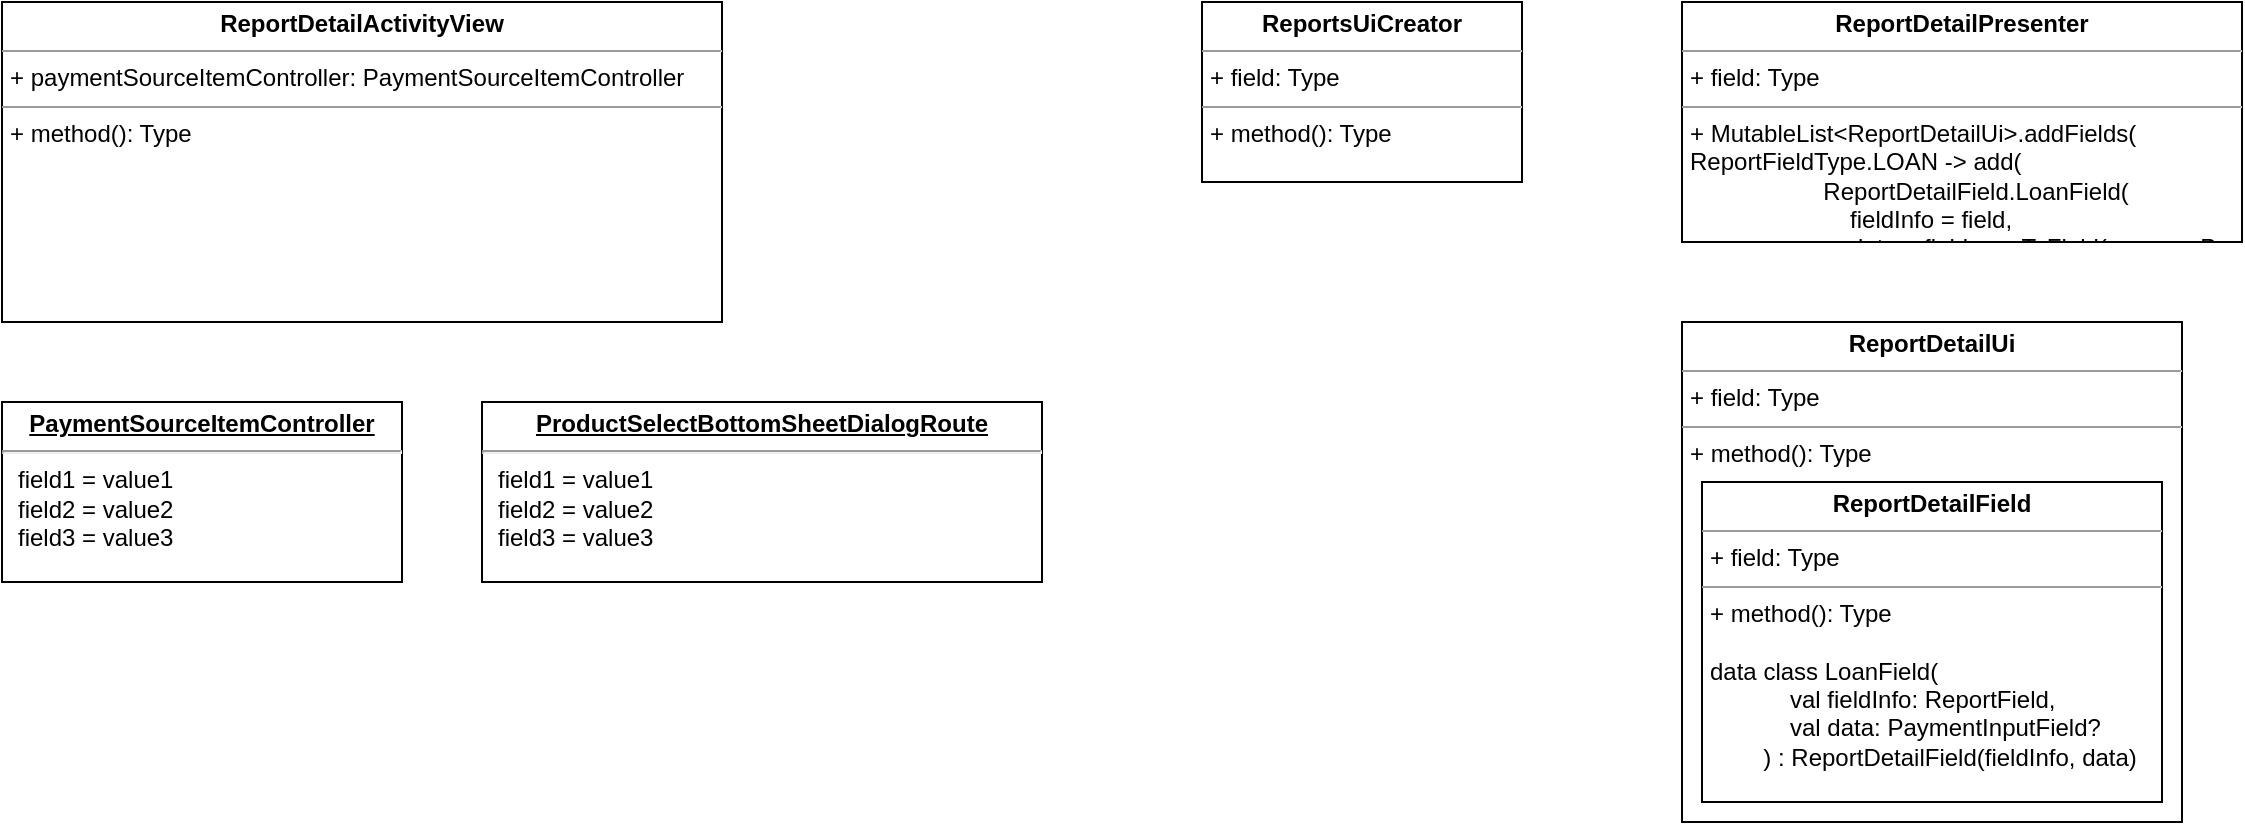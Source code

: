 <mxfile version="15.8.8" type="github">
  <diagram id="9P3tiS8CGJhfXRoLZ4FZ" name="Page-1">
    <mxGraphModel dx="474" dy="243" grid="1" gridSize="10" guides="1" tooltips="1" connect="1" arrows="1" fold="1" page="1" pageScale="1" pageWidth="850" pageHeight="1100" math="0" shadow="0">
      <root>
        <mxCell id="0" />
        <mxCell id="1" parent="0" />
        <mxCell id="xNK8PiP12i2IxN-B9PWT-1" value="&lt;p style=&quot;margin: 0px ; margin-top: 4px ; text-align: center&quot;&gt;&lt;b&gt;ReportDetailActivityView&lt;/b&gt;&lt;/p&gt;&lt;hr size=&quot;1&quot;&gt;&lt;p style=&quot;margin: 0px ; margin-left: 4px&quot;&gt;+ paymentSourceItemController: PaymentSourceItemController&lt;/p&gt;&lt;hr size=&quot;1&quot;&gt;&lt;p style=&quot;margin: 0px ; margin-left: 4px&quot;&gt;+ method(): Type&lt;/p&gt;" style="verticalAlign=top;align=left;overflow=fill;fontSize=12;fontFamily=Helvetica;html=1;" vertex="1" parent="1">
          <mxGeometry x="80" y="40" width="360" height="160" as="geometry" />
        </mxCell>
        <mxCell id="xNK8PiP12i2IxN-B9PWT-2" value="&lt;p style=&quot;margin: 0px ; margin-top: 4px ; text-align: center ; text-decoration: underline&quot;&gt;&lt;b&gt;PaymentSourceItemController&lt;/b&gt;&lt;/p&gt;&lt;hr&gt;&lt;p style=&quot;margin: 0px ; margin-left: 8px&quot;&gt;field1 = value1&lt;br&gt;field2 = value2&lt;br&gt;field3 = value3&lt;/p&gt;" style="verticalAlign=top;align=left;overflow=fill;fontSize=12;fontFamily=Helvetica;html=1;" vertex="1" parent="1">
          <mxGeometry x="80" y="240" width="200" height="90" as="geometry" />
        </mxCell>
        <mxCell id="xNK8PiP12i2IxN-B9PWT-4" value="&lt;p style=&quot;margin: 0px ; margin-top: 4px ; text-align: center ; text-decoration: underline&quot;&gt;&lt;b&gt;ProductSelectBottomSheetDialogRoute&lt;/b&gt;&lt;/p&gt;&lt;hr&gt;&lt;p style=&quot;margin: 0px ; margin-left: 8px&quot;&gt;field1 = value1&lt;br&gt;field2 = value2&lt;br&gt;field3 = value3&lt;/p&gt;" style="verticalAlign=top;align=left;overflow=fill;fontSize=12;fontFamily=Helvetica;html=1;" vertex="1" parent="1">
          <mxGeometry x="320" y="240" width="280" height="90" as="geometry" />
        </mxCell>
        <mxCell id="xNK8PiP12i2IxN-B9PWT-5" value="&lt;p style=&quot;margin: 0px ; margin-top: 4px ; text-align: center&quot;&gt;&lt;b&gt;ReportDetailPresenter&lt;/b&gt;&lt;/p&gt;&lt;hr size=&quot;1&quot;&gt;&lt;p style=&quot;margin: 0px ; margin-left: 4px&quot;&gt;+ field: Type&lt;/p&gt;&lt;hr size=&quot;1&quot;&gt;&lt;p style=&quot;margin: 0px ; margin-left: 4px&quot;&gt;+ MutableList&amp;lt;ReportDetailUi&amp;gt;.addFields(&lt;/p&gt;&lt;p style=&quot;margin: 0px ; margin-left: 4px&quot;&gt;ReportFieldType.LOAN -&amp;gt; add(&lt;br&gt;&amp;nbsp;&amp;nbsp;&amp;nbsp;&amp;nbsp;&amp;nbsp;&amp;nbsp;&amp;nbsp;&amp;nbsp;&amp;nbsp;&amp;nbsp;&amp;nbsp;&amp;nbsp;&amp;nbsp;&amp;nbsp;&amp;nbsp;&amp;nbsp;&amp;nbsp;&amp;nbsp;&amp;nbsp; ReportDetailField.LoanField(&lt;br&gt;&amp;nbsp;&amp;nbsp;&amp;nbsp;&amp;nbsp;&amp;nbsp;&amp;nbsp;&amp;nbsp;&amp;nbsp;&amp;nbsp;&amp;nbsp;&amp;nbsp;&amp;nbsp;&amp;nbsp;&amp;nbsp;&amp;nbsp;&amp;nbsp;&amp;nbsp;&amp;nbsp;&amp;nbsp;&amp;nbsp;&amp;nbsp;&amp;nbsp;&amp;nbsp; fieldInfo = field,&lt;br&gt;&amp;nbsp;&amp;nbsp;&amp;nbsp;&amp;nbsp;&amp;nbsp;&amp;nbsp;&amp;nbsp;&amp;nbsp;&amp;nbsp;&amp;nbsp;&amp;nbsp;&amp;nbsp;&amp;nbsp;&amp;nbsp;&amp;nbsp;&amp;nbsp;&amp;nbsp;&amp;nbsp;&amp;nbsp;&amp;nbsp;&amp;nbsp;&amp;nbsp;&amp;nbsp; data = field.mapToField(resourceProvider)&lt;br&gt;&amp;nbsp;&amp;nbsp;&amp;nbsp;&amp;nbsp;&amp;nbsp;&amp;nbsp;&amp;nbsp;&amp;nbsp;&amp;nbsp;&amp;nbsp;&amp;nbsp;&amp;nbsp;&amp;nbsp;&amp;nbsp;&amp;nbsp;&amp;nbsp;&amp;nbsp;&amp;nbsp;&amp;nbsp; )&lt;br&gt;&amp;nbsp;&amp;nbsp;&amp;nbsp;&amp;nbsp;&amp;nbsp;&amp;nbsp;&amp;nbsp;&amp;nbsp;&amp;nbsp;&amp;nbsp;&amp;nbsp;&amp;nbsp;&amp;nbsp;&amp;nbsp;&amp;nbsp; )&lt;br&gt;&lt;/p&gt;&lt;p style=&quot;margin: 0px ; margin-left: 4px&quot;&gt;): Type&lt;/p&gt;" style="verticalAlign=top;align=left;overflow=fill;fontSize=12;fontFamily=Helvetica;html=1;" vertex="1" parent="1">
          <mxGeometry x="920" y="40" width="280" height="120" as="geometry" />
        </mxCell>
        <mxCell id="xNK8PiP12i2IxN-B9PWT-6" value="&lt;p style=&quot;margin: 0px ; margin-top: 4px ; text-align: center&quot;&gt;&lt;b&gt;ReportsUiCreator&lt;/b&gt;&lt;/p&gt;&lt;hr size=&quot;1&quot;&gt;&lt;p style=&quot;margin: 0px ; margin-left: 4px&quot;&gt;+ field: Type&lt;/p&gt;&lt;hr size=&quot;1&quot;&gt;&lt;p style=&quot;margin: 0px ; margin-left: 4px&quot;&gt;+ method(): Type&lt;/p&gt;" style="verticalAlign=top;align=left;overflow=fill;fontSize=12;fontFamily=Helvetica;html=1;" vertex="1" parent="1">
          <mxGeometry x="680" y="40" width="160" height="90" as="geometry" />
        </mxCell>
        <mxCell id="xNK8PiP12i2IxN-B9PWT-7" value="&lt;p style=&quot;margin: 0px ; margin-top: 4px ; text-align: center&quot;&gt;&lt;b&gt;ReportDetailUi&lt;/b&gt;&lt;/p&gt;&lt;hr size=&quot;1&quot;&gt;&lt;p style=&quot;margin: 0px ; margin-left: 4px&quot;&gt;+ field: Type&lt;/p&gt;&lt;hr size=&quot;1&quot;&gt;&lt;p style=&quot;margin: 0px ; margin-left: 4px&quot;&gt;+ method(): Type&lt;/p&gt;" style="verticalAlign=top;align=left;overflow=fill;fontSize=12;fontFamily=Helvetica;html=1;" vertex="1" parent="1">
          <mxGeometry x="920" y="200" width="250" height="250" as="geometry" />
        </mxCell>
        <mxCell id="xNK8PiP12i2IxN-B9PWT-8" value="&lt;p style=&quot;margin: 0px ; margin-top: 4px ; text-align: center&quot;&gt;&lt;b&gt;ReportDetailField&lt;/b&gt;&lt;/p&gt;&lt;hr size=&quot;1&quot;&gt;&lt;p style=&quot;margin: 0px ; margin-left: 4px&quot;&gt;+ field: Type&lt;/p&gt;&lt;hr size=&quot;1&quot;&gt;&lt;p style=&quot;margin: 0px ; margin-left: 4px&quot;&gt;+ method(): Type&lt;/p&gt;&lt;p style=&quot;margin: 0px ; margin-left: 4px&quot;&gt;&lt;br&gt;&lt;/p&gt;&lt;p style=&quot;margin: 0px ; margin-left: 4px&quot;&gt;data class LoanField(&lt;br&gt;&amp;nbsp;&amp;nbsp;&amp;nbsp;&amp;nbsp;&amp;nbsp;&amp;nbsp;&amp;nbsp;&amp;nbsp;&amp;nbsp;&amp;nbsp;&amp;nbsp; val fieldInfo: ReportField,&lt;br&gt;&amp;nbsp;&amp;nbsp;&amp;nbsp;&amp;nbsp;&amp;nbsp;&amp;nbsp;&amp;nbsp;&amp;nbsp;&amp;nbsp;&amp;nbsp;&amp;nbsp; val data: PaymentInputField?&lt;br&gt;&amp;nbsp;&amp;nbsp;&amp;nbsp;&amp;nbsp;&amp;nbsp;&amp;nbsp;&amp;nbsp; ) : ReportDetailField(fieldInfo, data)&lt;br&gt;&lt;/p&gt;" style="verticalAlign=top;align=left;overflow=fill;fontSize=12;fontFamily=Helvetica;html=1;" vertex="1" parent="1">
          <mxGeometry x="930" y="280" width="230" height="160" as="geometry" />
        </mxCell>
      </root>
    </mxGraphModel>
  </diagram>
</mxfile>
